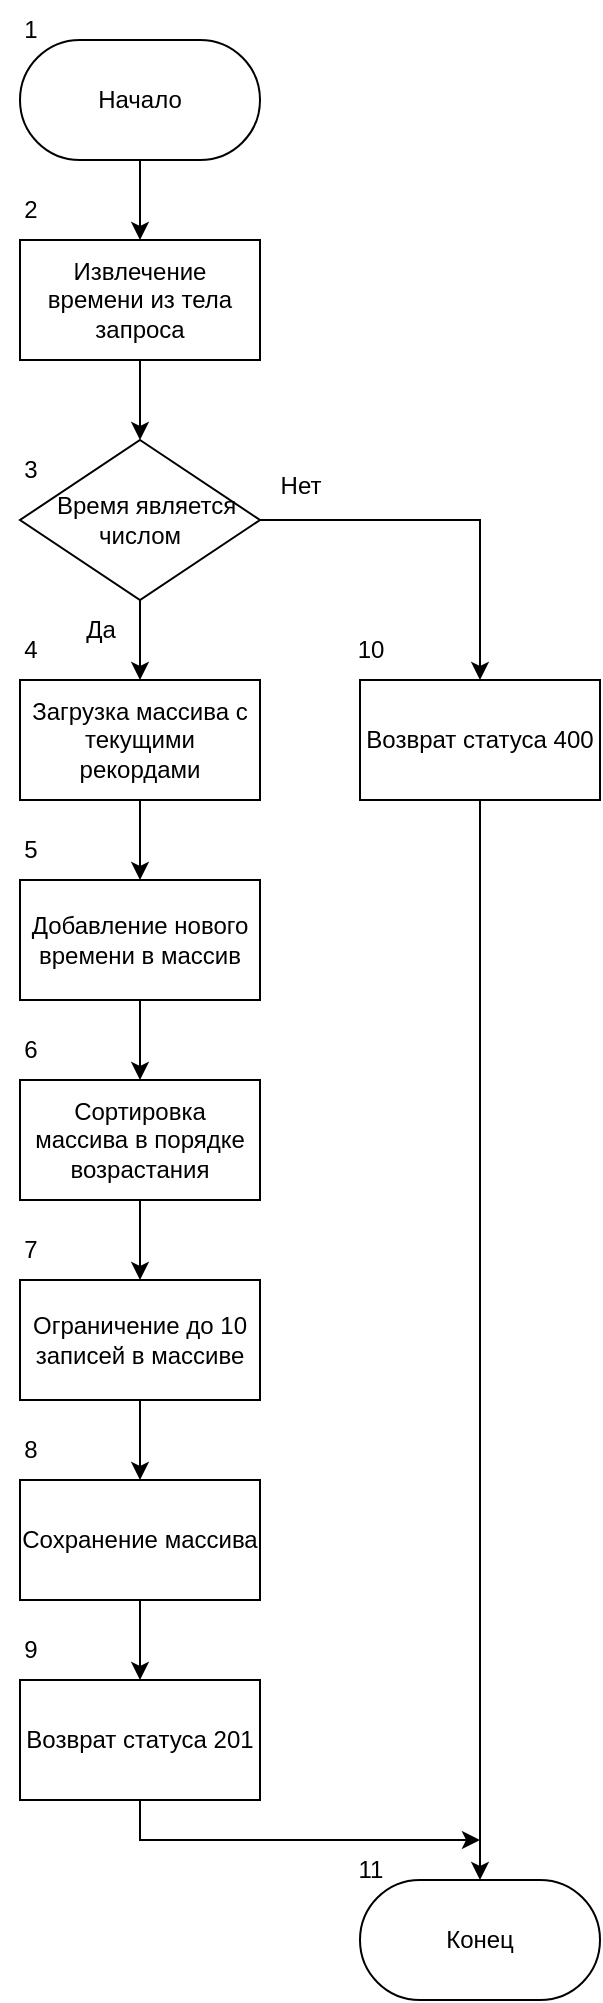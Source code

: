 <mxfile version="25.0.3">
  <diagram name="Страница 1" id="ssbt3cCxLgwBZl8ReIaV">
    <mxGraphModel dx="1229" dy="538" grid="1" gridSize="10" guides="1" tooltips="1" connect="1" arrows="1" fold="1" page="1" pageScale="1" pageWidth="2339" pageHeight="3300" math="0" shadow="0">
      <root>
        <mxCell id="0" />
        <mxCell id="1" parent="0" />
        <mxCell id="lN81TIF2b35X85TuV3-D-2" style="edgeStyle=orthogonalEdgeStyle;rounded=0;orthogonalLoop=1;jettySize=auto;html=1;entryX=0.5;entryY=0;entryDx=0;entryDy=0;" parent="1" source="u2sWH8MgQMhi1B3s6Ns9-1" target="lN81TIF2b35X85TuV3-D-1" edge="1">
          <mxGeometry relative="1" as="geometry" />
        </mxCell>
        <mxCell id="u2sWH8MgQMhi1B3s6Ns9-1" value="Начало" style="rounded=1;whiteSpace=wrap;html=1;arcSize=50;" parent="1" vertex="1">
          <mxGeometry x="30" y="30" width="120" height="60" as="geometry" />
        </mxCell>
        <mxCell id="lN81TIF2b35X85TuV3-D-4" style="edgeStyle=orthogonalEdgeStyle;rounded=0;orthogonalLoop=1;jettySize=auto;html=1;entryX=0.5;entryY=0;entryDx=0;entryDy=0;" parent="1" source="lN81TIF2b35X85TuV3-D-1" target="lN81TIF2b35X85TuV3-D-3" edge="1">
          <mxGeometry relative="1" as="geometry">
            <mxPoint x="90" y="230" as="targetPoint" />
          </mxGeometry>
        </mxCell>
        <mxCell id="lN81TIF2b35X85TuV3-D-1" value="Извлечение времени&amp;nbsp;из тела запроса" style="rounded=0;whiteSpace=wrap;html=1;" parent="1" vertex="1">
          <mxGeometry x="30" y="130" width="120" height="60" as="geometry" />
        </mxCell>
        <mxCell id="lN81TIF2b35X85TuV3-D-6" style="edgeStyle=orthogonalEdgeStyle;rounded=0;orthogonalLoop=1;jettySize=auto;html=1;entryX=0.5;entryY=0;entryDx=0;entryDy=0;" parent="1" source="lN81TIF2b35X85TuV3-D-3" target="lN81TIF2b35X85TuV3-D-5" edge="1">
          <mxGeometry relative="1" as="geometry" />
        </mxCell>
        <mxCell id="lN81TIF2b35X85TuV3-D-16" style="edgeStyle=orthogonalEdgeStyle;rounded=0;orthogonalLoop=1;jettySize=auto;html=1;entryX=0.5;entryY=0;entryDx=0;entryDy=0;" parent="1" source="lN81TIF2b35X85TuV3-D-3" target="OsSRvARmM1hM_WDNfNjm-1" edge="1">
          <mxGeometry relative="1" as="geometry">
            <mxPoint x="230" y="700" as="targetPoint" />
          </mxGeometry>
        </mxCell>
        <mxCell id="lN81TIF2b35X85TuV3-D-3" value="&amp;nbsp; Время является числом" style="rhombus;whiteSpace=wrap;html=1;" parent="1" vertex="1">
          <mxGeometry x="30" y="230" width="120" height="80" as="geometry" />
        </mxCell>
        <mxCell id="lN81TIF2b35X85TuV3-D-9" style="edgeStyle=orthogonalEdgeStyle;rounded=0;orthogonalLoop=1;jettySize=auto;html=1;entryX=0.5;entryY=0;entryDx=0;entryDy=0;" parent="1" source="lN81TIF2b35X85TuV3-D-5" target="lN81TIF2b35X85TuV3-D-8" edge="1">
          <mxGeometry relative="1" as="geometry" />
        </mxCell>
        <mxCell id="lN81TIF2b35X85TuV3-D-5" value="Загрузка массива с текущими рекордами" style="rounded=0;whiteSpace=wrap;html=1;" parent="1" vertex="1">
          <mxGeometry x="30" y="350" width="120" height="60" as="geometry" />
        </mxCell>
        <mxCell id="lN81TIF2b35X85TuV3-D-7" value="Да" style="text;html=1;align=center;verticalAlign=middle;resizable=0;points=[];autosize=1;strokeColor=none;fillColor=none;" parent="1" vertex="1">
          <mxGeometry x="50" y="310" width="40" height="30" as="geometry" />
        </mxCell>
        <mxCell id="lN81TIF2b35X85TuV3-D-11" style="edgeStyle=orthogonalEdgeStyle;rounded=0;orthogonalLoop=1;jettySize=auto;html=1;entryX=0.5;entryY=0;entryDx=0;entryDy=0;" parent="1" source="lN81TIF2b35X85TuV3-D-8" target="lN81TIF2b35X85TuV3-D-10" edge="1">
          <mxGeometry relative="1" as="geometry" />
        </mxCell>
        <mxCell id="lN81TIF2b35X85TuV3-D-8" value="Добавление нового времени в массив" style="rounded=0;whiteSpace=wrap;html=1;" parent="1" vertex="1">
          <mxGeometry x="30" y="450" width="120" height="60" as="geometry" />
        </mxCell>
        <mxCell id="lN81TIF2b35X85TuV3-D-13" style="edgeStyle=orthogonalEdgeStyle;rounded=0;orthogonalLoop=1;jettySize=auto;html=1;entryX=0.5;entryY=0;entryDx=0;entryDy=0;" parent="1" source="lN81TIF2b35X85TuV3-D-10" target="lN81TIF2b35X85TuV3-D-12" edge="1">
          <mxGeometry relative="1" as="geometry" />
        </mxCell>
        <mxCell id="lN81TIF2b35X85TuV3-D-10" value="Сортировка массива&amp;nbsp;в порядке возрастания" style="rounded=0;whiteSpace=wrap;html=1;" parent="1" vertex="1">
          <mxGeometry x="30" y="550" width="120" height="60" as="geometry" />
        </mxCell>
        <mxCell id="OsSRvARmM1hM_WDNfNjm-4" style="edgeStyle=orthogonalEdgeStyle;rounded=0;orthogonalLoop=1;jettySize=auto;html=1;entryX=0.5;entryY=0;entryDx=0;entryDy=0;" edge="1" parent="1" source="lN81TIF2b35X85TuV3-D-12" target="OsSRvARmM1hM_WDNfNjm-3">
          <mxGeometry relative="1" as="geometry" />
        </mxCell>
        <mxCell id="lN81TIF2b35X85TuV3-D-12" value="Ограничение до 10 записей в массиве" style="rounded=0;whiteSpace=wrap;html=1;" parent="1" vertex="1">
          <mxGeometry x="30" y="650" width="120" height="60" as="geometry" />
        </mxCell>
        <mxCell id="lN81TIF2b35X85TuV3-D-14" value="Конец" style="rounded=1;whiteSpace=wrap;html=1;arcSize=50;" parent="1" vertex="1">
          <mxGeometry x="200" y="950" width="120" height="60" as="geometry" />
        </mxCell>
        <mxCell id="lN81TIF2b35X85TuV3-D-18" value="Нет" style="text;html=1;align=center;verticalAlign=middle;resizable=0;points=[];autosize=1;strokeColor=none;fillColor=none;" parent="1" vertex="1">
          <mxGeometry x="150" y="238" width="40" height="30" as="geometry" />
        </mxCell>
        <mxCell id="lN81TIF2b35X85TuV3-D-19" value="1" style="text;html=1;align=center;verticalAlign=middle;resizable=0;points=[];autosize=1;strokeColor=none;fillColor=none;" parent="1" vertex="1">
          <mxGeometry x="20" y="10" width="30" height="30" as="geometry" />
        </mxCell>
        <mxCell id="lN81TIF2b35X85TuV3-D-20" value="2" style="text;html=1;align=center;verticalAlign=middle;resizable=0;points=[];autosize=1;strokeColor=none;fillColor=none;" parent="1" vertex="1">
          <mxGeometry x="20" y="100" width="30" height="30" as="geometry" />
        </mxCell>
        <mxCell id="lN81TIF2b35X85TuV3-D-21" value="3" style="text;html=1;align=center;verticalAlign=middle;resizable=0;points=[];autosize=1;strokeColor=none;fillColor=none;" parent="1" vertex="1">
          <mxGeometry x="20" y="230" width="30" height="30" as="geometry" />
        </mxCell>
        <mxCell id="lN81TIF2b35X85TuV3-D-22" value="4" style="text;html=1;align=center;verticalAlign=middle;resizable=0;points=[];autosize=1;strokeColor=none;fillColor=none;" parent="1" vertex="1">
          <mxGeometry x="20" y="320" width="30" height="30" as="geometry" />
        </mxCell>
        <mxCell id="lN81TIF2b35X85TuV3-D-23" value="5" style="text;html=1;align=center;verticalAlign=middle;resizable=0;points=[];autosize=1;strokeColor=none;fillColor=none;" parent="1" vertex="1">
          <mxGeometry x="20" y="420" width="30" height="30" as="geometry" />
        </mxCell>
        <mxCell id="lN81TIF2b35X85TuV3-D-24" value="6" style="text;html=1;align=center;verticalAlign=middle;resizable=0;points=[];autosize=1;strokeColor=none;fillColor=none;" parent="1" vertex="1">
          <mxGeometry x="20" y="520" width="30" height="30" as="geometry" />
        </mxCell>
        <mxCell id="lN81TIF2b35X85TuV3-D-25" value="7" style="text;html=1;align=center;verticalAlign=middle;resizable=0;points=[];autosize=1;strokeColor=none;fillColor=none;" parent="1" vertex="1">
          <mxGeometry x="20" y="620" width="30" height="30" as="geometry" />
        </mxCell>
        <mxCell id="lN81TIF2b35X85TuV3-D-26" value="10" style="text;html=1;align=center;verticalAlign=middle;resizable=0;points=[];autosize=1;strokeColor=none;fillColor=none;" parent="1" vertex="1">
          <mxGeometry x="185" y="320" width="40" height="30" as="geometry" />
        </mxCell>
        <mxCell id="OsSRvARmM1hM_WDNfNjm-2" style="edgeStyle=orthogonalEdgeStyle;rounded=0;orthogonalLoop=1;jettySize=auto;html=1;entryX=0.5;entryY=0;entryDx=0;entryDy=0;" edge="1" parent="1" source="OsSRvARmM1hM_WDNfNjm-1" target="lN81TIF2b35X85TuV3-D-14">
          <mxGeometry relative="1" as="geometry" />
        </mxCell>
        <mxCell id="OsSRvARmM1hM_WDNfNjm-1" value="Возврат статуса 400" style="rounded=0;whiteSpace=wrap;html=1;" vertex="1" parent="1">
          <mxGeometry x="200" y="350" width="120" height="60" as="geometry" />
        </mxCell>
        <mxCell id="OsSRvARmM1hM_WDNfNjm-7" style="edgeStyle=orthogonalEdgeStyle;rounded=0;orthogonalLoop=1;jettySize=auto;html=1;entryX=0.5;entryY=0;entryDx=0;entryDy=0;" edge="1" parent="1" source="OsSRvARmM1hM_WDNfNjm-3" target="OsSRvARmM1hM_WDNfNjm-6">
          <mxGeometry relative="1" as="geometry" />
        </mxCell>
        <mxCell id="OsSRvARmM1hM_WDNfNjm-3" value="Сохранение массива" style="rounded=0;whiteSpace=wrap;html=1;" vertex="1" parent="1">
          <mxGeometry x="30" y="750" width="120" height="60" as="geometry" />
        </mxCell>
        <mxCell id="OsSRvARmM1hM_WDNfNjm-5" value="8" style="text;html=1;align=center;verticalAlign=middle;resizable=0;points=[];autosize=1;strokeColor=none;fillColor=none;" vertex="1" parent="1">
          <mxGeometry x="20" y="720" width="30" height="30" as="geometry" />
        </mxCell>
        <mxCell id="OsSRvARmM1hM_WDNfNjm-11" style="edgeStyle=orthogonalEdgeStyle;rounded=0;orthogonalLoop=1;jettySize=auto;html=1;" edge="1" parent="1" source="OsSRvARmM1hM_WDNfNjm-6">
          <mxGeometry relative="1" as="geometry">
            <mxPoint x="260" y="930" as="targetPoint" />
            <Array as="points">
              <mxPoint x="90" y="930" />
            </Array>
          </mxGeometry>
        </mxCell>
        <mxCell id="OsSRvARmM1hM_WDNfNjm-6" value="Возврат статуса 201" style="rounded=0;whiteSpace=wrap;html=1;" vertex="1" parent="1">
          <mxGeometry x="30" y="850" width="120" height="60" as="geometry" />
        </mxCell>
        <mxCell id="OsSRvARmM1hM_WDNfNjm-8" value="9" style="text;html=1;align=center;verticalAlign=middle;resizable=0;points=[];autosize=1;strokeColor=none;fillColor=none;" vertex="1" parent="1">
          <mxGeometry x="20" y="820" width="30" height="30" as="geometry" />
        </mxCell>
        <mxCell id="OsSRvARmM1hM_WDNfNjm-9" value="11" style="text;html=1;align=center;verticalAlign=middle;resizable=0;points=[];autosize=1;strokeColor=none;fillColor=none;" vertex="1" parent="1">
          <mxGeometry x="185" y="930" width="40" height="30" as="geometry" />
        </mxCell>
      </root>
    </mxGraphModel>
  </diagram>
</mxfile>
